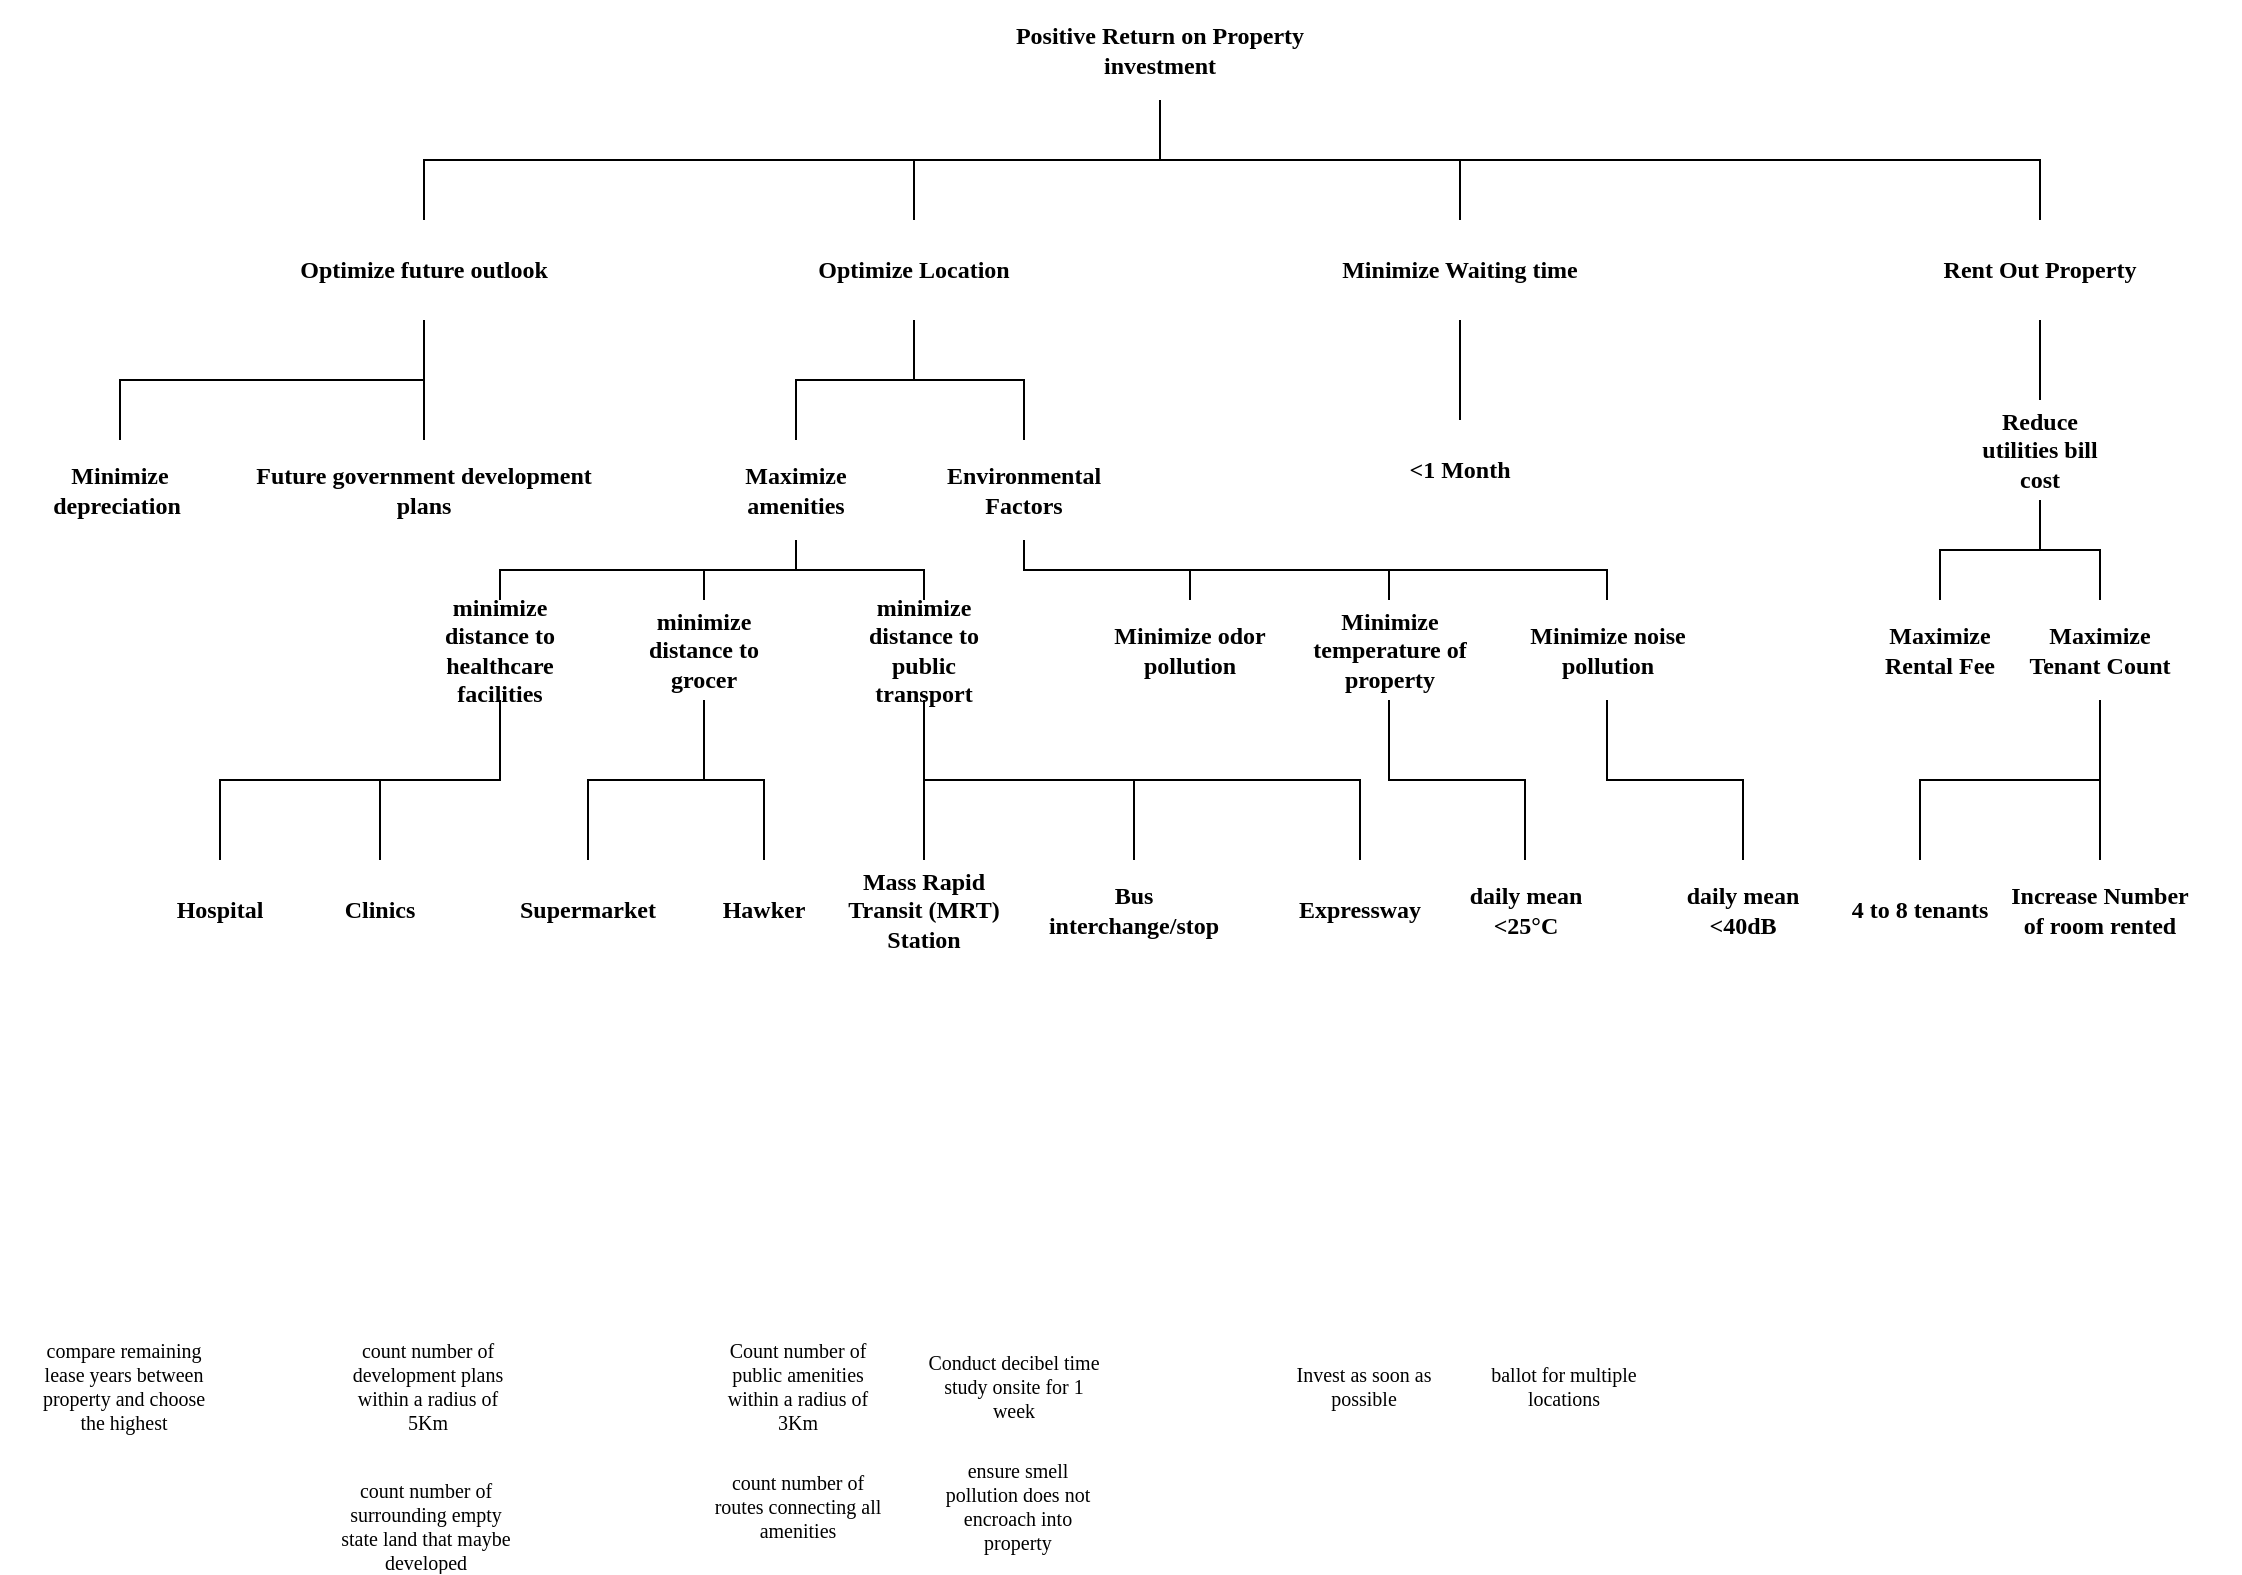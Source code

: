 <mxfile version="26.0.6">
  <diagram name="Page-1" id="19d8dcba-68ad-dc05-1034-9cf7b2a963f6">
    <mxGraphModel dx="1043" dy="557" grid="1" gridSize="10" guides="1" tooltips="1" connect="1" arrows="1" fold="1" page="1" pageScale="1" pageWidth="1100" pageHeight="850" background="none" math="0" shadow="0">
      <root>
        <mxCell id="0" />
        <mxCell id="1" parent="0" />
        <mxCell id="218ae93e1282097f-24" value="" style="whiteSpace=wrap;html=1;rounded=0;shadow=0;comic=0;strokeWidth=2;fontFamily=Verdana;align=center;fontSize=10;strokeColor=none;" parent="1" vertex="1">
          <mxGeometry x="868" y="750" width="124" height="130" as="geometry" />
        </mxCell>
        <mxCell id="218ae93e1282097f-67" value="Count number of public amenities within a radius of 3Km" style="text;html=1;strokeColor=none;fillColor=none;align=center;verticalAlign=middle;whiteSpace=wrap;rounded=1;shadow=0;comic=0;fontFamily=Verdana;fontSize=10;" parent="1" vertex="1">
          <mxGeometry x="884" y="780" width="90" height="25" as="geometry" />
        </mxCell>
        <mxCell id="218ae93e1282097f-69" value="count number of routes connecting all amenities" style="text;html=1;strokeColor=none;fillColor=none;align=center;verticalAlign=middle;whiteSpace=wrap;rounded=1;shadow=0;comic=0;fontFamily=Verdana;fontSize=10;" parent="1" vertex="1">
          <mxGeometry x="884" y="840" width="90" height="25" as="geometry" />
        </mxCell>
        <mxCell id="6257edae8c83ed4a-9" value="Optimize future outlook" style="whiteSpace=wrap;html=1;rounded=0;shadow=0;comic=0;strokeWidth=2;fontFamily=Verdana;align=center;fontSize=12;fontStyle=1;strokeColor=none;" parent="1" vertex="1">
          <mxGeometry x="642" y="210" width="200" height="50" as="geometry" />
        </mxCell>
        <mxCell id="6257edae8c83ed4a-21" value="Future government development plans" style="whiteSpace=wrap;html=1;rounded=0;shadow=0;comic=0;strokeWidth=2;fontFamily=Verdana;align=center;fontSize=12;fontStyle=1;strokeColor=none;" parent="1" vertex="1">
          <mxGeometry x="642" y="320" width="200" height="50" as="geometry" />
        </mxCell>
        <mxCell id="6257edae8c83ed4a-12" value="Optimize Location" style="whiteSpace=wrap;html=1;rounded=0;shadow=0;comic=0;strokeWidth=2;fontFamily=Verdana;align=center;fontSize=12;fontStyle=1;strokeColor=none;" parent="1" vertex="1">
          <mxGeometry x="887" y="210" width="200" height="50" as="geometry" />
        </mxCell>
        <mxCell id="6257edae8c83ed4a-1" value="Positive Return on Property investment" style="whiteSpace=wrap;html=1;rounded=0;shadow=0;comic=0;strokeWidth=2;fontFamily=Verdana;align=center;fontSize=12;fontStyle=1;strokeColor=none;" parent="1" vertex="1">
          <mxGeometry x="1010" y="100" width="200" height="50" as="geometry" />
        </mxCell>
        <mxCell id="218ae93e1282097f-2" value="Minimize Waiting time" style="whiteSpace=wrap;html=1;rounded=0;shadow=0;comic=0;strokeWidth=2;fontFamily=Verdana;align=center;fontSize=12;fontStyle=1;strokeColor=none;" parent="1" vertex="1">
          <mxGeometry x="1160" y="210" width="200" height="50" as="geometry" />
        </mxCell>
        <mxCell id="x4HcTvrEBQ7sZUDVJvWk-5" value="Maximize amenities" style="whiteSpace=wrap;html=1;rounded=0;shadow=0;comic=0;strokeWidth=2;fontFamily=Verdana;align=center;fontSize=12;fontStyle=1;strokeColor=none;" vertex="1" parent="1">
          <mxGeometry x="876" y="320" width="104" height="50" as="geometry" />
        </mxCell>
        <mxCell id="x4HcTvrEBQ7sZUDVJvWk-7" value="Environmental Factors" style="whiteSpace=wrap;html=1;rounded=0;shadow=0;comic=0;strokeWidth=2;fontFamily=Verdana;align=center;fontSize=12;fontStyle=1;strokeColor=none;" vertex="1" parent="1">
          <mxGeometry x="1002" y="320" width="80" height="50" as="geometry" />
        </mxCell>
        <mxCell id="x4HcTvrEBQ7sZUDVJvWk-19" value="" style="whiteSpace=wrap;html=1;rounded=0;shadow=0;comic=0;strokeWidth=2;fontFamily=Verdana;align=center;fontSize=10;strokeColor=none;" vertex="1" parent="1">
          <mxGeometry x="1150.5" y="750" width="223" height="80" as="geometry" />
        </mxCell>
        <mxCell id="x4HcTvrEBQ7sZUDVJvWk-20" value="Invest as soon as possible" style="text;html=1;strokeColor=none;fillColor=none;align=center;verticalAlign=middle;whiteSpace=wrap;rounded=1;shadow=0;comic=0;fontFamily=Verdana;fontSize=10;" vertex="1" parent="1">
          <mxGeometry x="1166.5" y="780" width="90" height="25" as="geometry" />
        </mxCell>
        <mxCell id="x4HcTvrEBQ7sZUDVJvWk-21" value="ballot for multiple locations" style="text;html=1;strokeColor=none;fillColor=none;align=center;verticalAlign=middle;whiteSpace=wrap;rounded=1;shadow=0;comic=0;fontFamily=Verdana;fontSize=10;" vertex="1" parent="1">
          <mxGeometry x="1266.5" y="780" width="90" height="25" as="geometry" />
        </mxCell>
        <mxCell id="x4HcTvrEBQ7sZUDVJvWk-29" value="" style="whiteSpace=wrap;html=1;rounded=0;shadow=0;comic=0;strokeWidth=2;fontFamily=Verdana;align=center;fontSize=10;strokeColor=none;" vertex="1" parent="1">
          <mxGeometry x="982" y="750" width="124" height="130" as="geometry" />
        </mxCell>
        <mxCell id="x4HcTvrEBQ7sZUDVJvWk-30" value="Conduct decibel time study onsite for 1 week" style="text;html=1;strokeColor=none;fillColor=none;align=center;verticalAlign=middle;whiteSpace=wrap;rounded=1;shadow=0;comic=0;fontFamily=Verdana;fontSize=10;" vertex="1" parent="1">
          <mxGeometry x="992" y="780" width="90" height="25" as="geometry" />
        </mxCell>
        <mxCell id="x4HcTvrEBQ7sZUDVJvWk-34" value="Minimize depreciation&amp;nbsp;" style="whiteSpace=wrap;html=1;rounded=0;shadow=0;comic=0;strokeWidth=2;fontFamily=Verdana;align=center;fontSize=12;fontStyle=1;strokeColor=none;" vertex="1" parent="1">
          <mxGeometry x="538" y="320" width="104" height="50" as="geometry" />
        </mxCell>
        <mxCell id="x4HcTvrEBQ7sZUDVJvWk-38" value="" style="whiteSpace=wrap;html=1;rounded=0;shadow=0;comic=0;strokeWidth=2;fontFamily=Verdana;align=center;fontSize=10;strokeColor=none;" vertex="1" parent="1">
          <mxGeometry x="530" y="750" width="124" height="80" as="geometry" />
        </mxCell>
        <mxCell id="x4HcTvrEBQ7sZUDVJvWk-39" value="compare remaining lease years between property and choose the highest" style="text;html=1;strokeColor=none;fillColor=none;align=center;verticalAlign=middle;whiteSpace=wrap;rounded=1;shadow=0;comic=0;fontFamily=Verdana;fontSize=10;" vertex="1" parent="1">
          <mxGeometry x="547" y="780" width="90" height="25" as="geometry" />
        </mxCell>
        <mxCell id="x4HcTvrEBQ7sZUDVJvWk-41" value="" style="whiteSpace=wrap;html=1;rounded=0;shadow=0;comic=0;strokeWidth=2;fontFamily=Verdana;align=center;fontSize=10;strokeColor=none;" vertex="1" parent="1">
          <mxGeometry x="682" y="750" width="124" height="130" as="geometry" />
        </mxCell>
        <mxCell id="x4HcTvrEBQ7sZUDVJvWk-42" value="count number of development plans within a radius of 5Km" style="text;html=1;strokeColor=none;fillColor=none;align=center;verticalAlign=middle;whiteSpace=wrap;rounded=1;shadow=0;comic=0;fontFamily=Verdana;fontSize=10;" vertex="1" parent="1">
          <mxGeometry x="699" y="780" width="90" height="25" as="geometry" />
        </mxCell>
        <mxCell id="x4HcTvrEBQ7sZUDVJvWk-43" value="count number of surrounding empty state land that maybe developed" style="text;html=1;strokeColor=none;fillColor=none;align=center;verticalAlign=middle;whiteSpace=wrap;rounded=1;shadow=0;comic=0;fontFamily=Verdana;fontSize=10;" vertex="1" parent="1">
          <mxGeometry x="698" y="850" width="90" height="25" as="geometry" />
        </mxCell>
        <mxCell id="x4HcTvrEBQ7sZUDVJvWk-48" value="ensure smell pollution does not encroach into property" style="text;html=1;strokeColor=none;fillColor=none;align=center;verticalAlign=middle;whiteSpace=wrap;rounded=1;shadow=0;comic=0;fontFamily=Verdana;fontSize=10;" vertex="1" parent="1">
          <mxGeometry x="994" y="840" width="90" height="25" as="geometry" />
        </mxCell>
        <mxCell id="x4HcTvrEBQ7sZUDVJvWk-51" value="" style="endArrow=none;html=1;rounded=0;exitX=0.5;exitY=0;exitDx=0;exitDy=0;entryX=0.5;entryY=1;entryDx=0;entryDy=0;edgeStyle=orthogonalEdgeStyle;" edge="1" parent="1" source="218ae93e1282097f-2" target="6257edae8c83ed4a-1">
          <mxGeometry width="50" height="50" relative="1" as="geometry">
            <mxPoint x="1200" y="350" as="sourcePoint" />
            <mxPoint x="990" y="170" as="targetPoint" />
          </mxGeometry>
        </mxCell>
        <mxCell id="x4HcTvrEBQ7sZUDVJvWk-52" value="" style="endArrow=none;html=1;rounded=0;exitX=0.5;exitY=0;exitDx=0;exitDy=0;entryX=0.5;entryY=1;entryDx=0;entryDy=0;edgeStyle=orthogonalEdgeStyle;" edge="1" parent="1" source="6257edae8c83ed4a-9" target="6257edae8c83ed4a-1">
          <mxGeometry width="50" height="50" relative="1" as="geometry">
            <mxPoint x="1270" y="220" as="sourcePoint" />
            <mxPoint x="997" y="160" as="targetPoint" />
          </mxGeometry>
        </mxCell>
        <mxCell id="x4HcTvrEBQ7sZUDVJvWk-54" value="" style="endArrow=none;html=1;rounded=0;exitX=0.5;exitY=0;exitDx=0;exitDy=0;entryX=0.5;entryY=1;entryDx=0;entryDy=0;edgeStyle=orthogonalEdgeStyle;" edge="1" parent="1" source="6257edae8c83ed4a-12" target="6257edae8c83ed4a-1">
          <mxGeometry width="50" height="50" relative="1" as="geometry">
            <mxPoint x="752" y="220" as="sourcePoint" />
            <mxPoint x="997" y="160" as="targetPoint" />
          </mxGeometry>
        </mxCell>
        <mxCell id="x4HcTvrEBQ7sZUDVJvWk-55" value="" style="endArrow=none;html=1;rounded=0;exitX=0.5;exitY=0;exitDx=0;exitDy=0;entryX=0.5;entryY=1;entryDx=0;entryDy=0;edgeStyle=orthogonalEdgeStyle;" edge="1" parent="1" source="x4HcTvrEBQ7sZUDVJvWk-34" target="6257edae8c83ed4a-9">
          <mxGeometry width="50" height="50" relative="1" as="geometry">
            <mxPoint x="752" y="220" as="sourcePoint" />
            <mxPoint x="997" y="160" as="targetPoint" />
          </mxGeometry>
        </mxCell>
        <mxCell id="x4HcTvrEBQ7sZUDVJvWk-57" value="" style="endArrow=none;html=1;rounded=0;exitX=0.5;exitY=0;exitDx=0;exitDy=0;entryX=0.5;entryY=1;entryDx=0;entryDy=0;edgeStyle=orthogonalEdgeStyle;" edge="1" parent="1" source="6257edae8c83ed4a-21" target="6257edae8c83ed4a-9">
          <mxGeometry width="50" height="50" relative="1" as="geometry">
            <mxPoint x="600" y="330" as="sourcePoint" />
            <mxPoint x="752" y="270" as="targetPoint" />
          </mxGeometry>
        </mxCell>
        <mxCell id="x4HcTvrEBQ7sZUDVJvWk-59" value="" style="endArrow=none;html=1;rounded=0;exitX=0.5;exitY=0;exitDx=0;exitDy=0;entryX=0.5;entryY=1;entryDx=0;entryDy=0;edgeStyle=orthogonalEdgeStyle;" edge="1" parent="1" source="x4HcTvrEBQ7sZUDVJvWk-5" target="6257edae8c83ed4a-12">
          <mxGeometry width="50" height="50" relative="1" as="geometry">
            <mxPoint x="1270" y="220" as="sourcePoint" />
            <mxPoint x="997" y="160" as="targetPoint" />
          </mxGeometry>
        </mxCell>
        <mxCell id="x4HcTvrEBQ7sZUDVJvWk-60" value="" style="endArrow=none;html=1;rounded=0;exitX=0.5;exitY=0;exitDx=0;exitDy=0;entryX=0.5;entryY=1;entryDx=0;entryDy=0;edgeStyle=orthogonalEdgeStyle;" edge="1" parent="1" source="x4HcTvrEBQ7sZUDVJvWk-7" target="6257edae8c83ed4a-12">
          <mxGeometry width="50" height="50" relative="1" as="geometry">
            <mxPoint x="938" y="330" as="sourcePoint" />
            <mxPoint x="997" y="270" as="targetPoint" />
          </mxGeometry>
        </mxCell>
        <mxCell id="x4HcTvrEBQ7sZUDVJvWk-61" value="&amp;lt;1 Month" style="whiteSpace=wrap;html=1;rounded=0;shadow=0;comic=0;strokeWidth=2;fontFamily=Verdana;align=center;fontSize=12;fontStyle=1;strokeColor=none;" vertex="1" parent="1">
          <mxGeometry x="1220" y="310" width="80" height="50" as="geometry" />
        </mxCell>
        <mxCell id="x4HcTvrEBQ7sZUDVJvWk-62" value="" style="endArrow=none;html=1;rounded=0;exitX=0.5;exitY=0;exitDx=0;exitDy=0;edgeStyle=orthogonalEdgeStyle;entryX=0.5;entryY=1;entryDx=0;entryDy=0;" edge="1" parent="1" source="x4HcTvrEBQ7sZUDVJvWk-61" target="218ae93e1282097f-2">
          <mxGeometry width="50" height="50" relative="1" as="geometry">
            <mxPoint x="1270" y="220" as="sourcePoint" />
            <mxPoint x="1190" y="270" as="targetPoint" />
          </mxGeometry>
        </mxCell>
        <mxCell id="x4HcTvrEBQ7sZUDVJvWk-63" value="Minimize noise pollution" style="whiteSpace=wrap;html=1;rounded=0;shadow=0;comic=0;strokeWidth=2;fontFamily=Verdana;align=center;fontSize=12;fontStyle=1;strokeColor=none;" vertex="1" parent="1">
          <mxGeometry x="1293.5" y="400" width="80" height="50" as="geometry" />
        </mxCell>
        <mxCell id="x4HcTvrEBQ7sZUDVJvWk-64" value="Minimize odor pollution" style="whiteSpace=wrap;html=1;rounded=0;shadow=0;comic=0;strokeWidth=2;fontFamily=Verdana;align=center;fontSize=12;fontStyle=1;strokeColor=none;" vertex="1" parent="1">
          <mxGeometry x="1085" y="400" width="80" height="50" as="geometry" />
        </mxCell>
        <mxCell id="x4HcTvrEBQ7sZUDVJvWk-65" value="Minimize temperature of property" style="whiteSpace=wrap;html=1;rounded=0;shadow=0;comic=0;strokeWidth=2;fontFamily=Verdana;align=center;fontSize=12;fontStyle=1;strokeColor=none;" vertex="1" parent="1">
          <mxGeometry x="1184.5" y="400" width="80" height="50" as="geometry" />
        </mxCell>
        <mxCell id="x4HcTvrEBQ7sZUDVJvWk-66" value="minimize distance to public transport" style="whiteSpace=wrap;html=1;rounded=0;shadow=0;comic=0;strokeWidth=2;fontFamily=Verdana;align=center;fontSize=12;fontStyle=1;strokeColor=none;" vertex="1" parent="1">
          <mxGeometry x="952" y="400" width="80" height="50" as="geometry" />
        </mxCell>
        <mxCell id="x4HcTvrEBQ7sZUDVJvWk-67" value="minimize distance to grocer" style="whiteSpace=wrap;html=1;rounded=0;shadow=0;comic=0;strokeWidth=2;fontFamily=Verdana;align=center;fontSize=12;fontStyle=1;strokeColor=none;" vertex="1" parent="1">
          <mxGeometry x="842" y="400" width="80" height="50" as="geometry" />
        </mxCell>
        <mxCell id="x4HcTvrEBQ7sZUDVJvWk-68" value="Mass Rapid Transit (MRT) Station" style="whiteSpace=wrap;html=1;rounded=0;shadow=0;comic=0;strokeWidth=2;fontFamily=Verdana;align=center;fontSize=12;fontStyle=1;strokeColor=none;" vertex="1" parent="1">
          <mxGeometry x="952" y="530" width="80" height="50" as="geometry" />
        </mxCell>
        <mxCell id="x4HcTvrEBQ7sZUDVJvWk-69" value="Bus interchange/stop" style="whiteSpace=wrap;html=1;rounded=0;shadow=0;comic=0;strokeWidth=2;fontFamily=Verdana;align=center;fontSize=12;fontStyle=1;strokeColor=none;" vertex="1" parent="1">
          <mxGeometry x="1057" y="530" width="80" height="50" as="geometry" />
        </mxCell>
        <mxCell id="x4HcTvrEBQ7sZUDVJvWk-72" value="Expressway" style="whiteSpace=wrap;html=1;rounded=0;shadow=0;comic=0;strokeWidth=2;fontFamily=Verdana;align=center;fontSize=12;fontStyle=1;strokeColor=none;" vertex="1" parent="1">
          <mxGeometry x="1170" y="530" width="80" height="50" as="geometry" />
        </mxCell>
        <mxCell id="x4HcTvrEBQ7sZUDVJvWk-73" value="" style="endArrow=none;html=1;rounded=0;exitX=0.5;exitY=0;exitDx=0;exitDy=0;entryX=0.5;entryY=1;entryDx=0;entryDy=0;edgeStyle=orthogonalEdgeStyle;" edge="1" parent="1" source="x4HcTvrEBQ7sZUDVJvWk-63" target="x4HcTvrEBQ7sZUDVJvWk-7">
          <mxGeometry width="50" height="50" relative="1" as="geometry">
            <mxPoint x="1052" y="330" as="sourcePoint" />
            <mxPoint x="997" y="270" as="targetPoint" />
          </mxGeometry>
        </mxCell>
        <mxCell id="x4HcTvrEBQ7sZUDVJvWk-74" value="" style="endArrow=none;html=1;rounded=0;exitX=0.5;exitY=1;exitDx=0;exitDy=0;entryX=0.5;entryY=0;entryDx=0;entryDy=0;edgeStyle=orthogonalEdgeStyle;" edge="1" parent="1" source="x4HcTvrEBQ7sZUDVJvWk-7" target="x4HcTvrEBQ7sZUDVJvWk-64">
          <mxGeometry width="50" height="50" relative="1" as="geometry">
            <mxPoint x="1040" y="410" as="sourcePoint" />
            <mxPoint x="1052" y="380" as="targetPoint" />
          </mxGeometry>
        </mxCell>
        <mxCell id="x4HcTvrEBQ7sZUDVJvWk-75" value="" style="endArrow=none;html=1;rounded=0;exitX=0.5;exitY=1;exitDx=0;exitDy=0;entryX=0.5;entryY=0;entryDx=0;entryDy=0;edgeStyle=orthogonalEdgeStyle;" edge="1" parent="1" source="x4HcTvrEBQ7sZUDVJvWk-7" target="x4HcTvrEBQ7sZUDVJvWk-65">
          <mxGeometry width="50" height="50" relative="1" as="geometry">
            <mxPoint x="1052" y="380" as="sourcePoint" />
            <mxPoint x="1135" y="410" as="targetPoint" />
          </mxGeometry>
        </mxCell>
        <mxCell id="x4HcTvrEBQ7sZUDVJvWk-76" value="daily mean&lt;div&gt;&amp;lt;25°C&lt;/div&gt;" style="whiteSpace=wrap;html=1;rounded=0;shadow=0;comic=0;strokeWidth=2;fontFamily=Verdana;align=center;fontSize=12;fontStyle=1;strokeColor=none;" vertex="1" parent="1">
          <mxGeometry x="1252.5" y="530" width="80" height="50" as="geometry" />
        </mxCell>
        <mxCell id="x4HcTvrEBQ7sZUDVJvWk-77" value="" style="endArrow=none;html=1;rounded=0;exitX=0.5;exitY=1;exitDx=0;exitDy=0;entryX=0.5;entryY=0;entryDx=0;entryDy=0;edgeStyle=orthogonalEdgeStyle;" edge="1" parent="1" source="x4HcTvrEBQ7sZUDVJvWk-65" target="x4HcTvrEBQ7sZUDVJvWk-76">
          <mxGeometry width="50" height="50" relative="1" as="geometry">
            <mxPoint x="1052" y="380" as="sourcePoint" />
            <mxPoint x="1235" y="410" as="targetPoint" />
          </mxGeometry>
        </mxCell>
        <mxCell id="x4HcTvrEBQ7sZUDVJvWk-78" value="" style="endArrow=none;html=1;rounded=0;exitX=0.5;exitY=0;exitDx=0;exitDy=0;entryX=0.5;entryY=1;entryDx=0;entryDy=0;edgeStyle=orthogonalEdgeStyle;" edge="1" parent="1" source="x4HcTvrEBQ7sZUDVJvWk-68" target="x4HcTvrEBQ7sZUDVJvWk-66">
          <mxGeometry width="50" height="50" relative="1" as="geometry">
            <mxPoint x="912" y="550" as="sourcePoint" />
            <mxPoint x="924" y="520" as="targetPoint" />
          </mxGeometry>
        </mxCell>
        <mxCell id="x4HcTvrEBQ7sZUDVJvWk-79" value="" style="endArrow=none;html=1;rounded=0;exitX=0.5;exitY=1;exitDx=0;exitDy=0;entryX=0.5;entryY=0;entryDx=0;entryDy=0;edgeStyle=orthogonalEdgeStyle;" edge="1" parent="1" source="x4HcTvrEBQ7sZUDVJvWk-66" target="x4HcTvrEBQ7sZUDVJvWk-69">
          <mxGeometry width="50" height="50" relative="1" as="geometry">
            <mxPoint x="924" y="520" as="sourcePoint" />
            <mxPoint x="1007" y="550" as="targetPoint" />
          </mxGeometry>
        </mxCell>
        <mxCell id="x4HcTvrEBQ7sZUDVJvWk-80" value="" style="endArrow=none;html=1;rounded=0;exitX=0.5;exitY=1;exitDx=0;exitDy=0;entryX=0.5;entryY=0;entryDx=0;entryDy=0;edgeStyle=orthogonalEdgeStyle;" edge="1" parent="1" source="x4HcTvrEBQ7sZUDVJvWk-66" target="x4HcTvrEBQ7sZUDVJvWk-72">
          <mxGeometry width="50" height="50" relative="1" as="geometry">
            <mxPoint x="924" y="520" as="sourcePoint" />
            <mxPoint x="1107" y="550" as="targetPoint" />
          </mxGeometry>
        </mxCell>
        <mxCell id="x4HcTvrEBQ7sZUDVJvWk-81" value="&lt;div&gt;daily mean&lt;/div&gt;&amp;lt;40dB" style="whiteSpace=wrap;html=1;rounded=0;shadow=0;comic=0;strokeWidth=2;fontFamily=Verdana;align=center;fontSize=12;fontStyle=1;strokeColor=none;" vertex="1" parent="1">
          <mxGeometry x="1358.25" y="530" width="86.5" height="50" as="geometry" />
        </mxCell>
        <mxCell id="x4HcTvrEBQ7sZUDVJvWk-82" value="" style="endArrow=none;html=1;rounded=0;exitX=0.5;exitY=1;exitDx=0;exitDy=0;entryX=0.5;entryY=0;entryDx=0;entryDy=0;edgeStyle=orthogonalEdgeStyle;" edge="1" parent="1" target="x4HcTvrEBQ7sZUDVJvWk-81" source="x4HcTvrEBQ7sZUDVJvWk-63">
          <mxGeometry width="50" height="50" relative="1" as="geometry">
            <mxPoint x="1145" y="450" as="sourcePoint" />
            <mxPoint x="1155" y="410" as="targetPoint" />
          </mxGeometry>
        </mxCell>
        <mxCell id="x4HcTvrEBQ7sZUDVJvWk-83" value="" style="endArrow=none;html=1;rounded=0;exitX=0.5;exitY=1;exitDx=0;exitDy=0;entryX=0.5;entryY=0;entryDx=0;entryDy=0;edgeStyle=orthogonalEdgeStyle;" edge="1" parent="1" source="x4HcTvrEBQ7sZUDVJvWk-5" target="x4HcTvrEBQ7sZUDVJvWk-66">
          <mxGeometry width="50" height="50" relative="1" as="geometry">
            <mxPoint x="932" y="460" as="sourcePoint" />
            <mxPoint x="1028" y="550" as="targetPoint" />
          </mxGeometry>
        </mxCell>
        <mxCell id="x4HcTvrEBQ7sZUDVJvWk-84" value="" style="endArrow=none;html=1;rounded=0;exitX=0.5;exitY=1;exitDx=0;exitDy=0;edgeStyle=orthogonalEdgeStyle;" edge="1" parent="1" source="x4HcTvrEBQ7sZUDVJvWk-5" target="x4HcTvrEBQ7sZUDVJvWk-67">
          <mxGeometry width="50" height="50" relative="1" as="geometry">
            <mxPoint x="938" y="380" as="sourcePoint" />
            <mxPoint x="932" y="410" as="targetPoint" />
          </mxGeometry>
        </mxCell>
        <mxCell id="x4HcTvrEBQ7sZUDVJvWk-85" value="Supermarket" style="whiteSpace=wrap;html=1;rounded=0;shadow=0;comic=0;strokeWidth=2;fontFamily=Verdana;align=center;fontSize=12;fontStyle=1;strokeColor=none;" vertex="1" parent="1">
          <mxGeometry x="784" y="530" width="80" height="50" as="geometry" />
        </mxCell>
        <mxCell id="x4HcTvrEBQ7sZUDVJvWk-86" value="Hawker" style="whiteSpace=wrap;html=1;rounded=0;shadow=0;comic=0;strokeWidth=2;fontFamily=Verdana;align=center;fontSize=12;fontStyle=1;strokeColor=none;" vertex="1" parent="1">
          <mxGeometry x="872" y="530" width="80" height="50" as="geometry" />
        </mxCell>
        <mxCell id="x4HcTvrEBQ7sZUDVJvWk-87" value="" style="endArrow=none;html=1;rounded=0;exitX=0.5;exitY=0;exitDx=0;exitDy=0;entryX=0.5;entryY=1;entryDx=0;entryDy=0;edgeStyle=orthogonalEdgeStyle;" edge="1" parent="1" source="x4HcTvrEBQ7sZUDVJvWk-85" target="x4HcTvrEBQ7sZUDVJvWk-67">
          <mxGeometry width="50" height="50" relative="1" as="geometry">
            <mxPoint x="934" y="550" as="sourcePoint" />
            <mxPoint x="1002" y="460" as="targetPoint" />
          </mxGeometry>
        </mxCell>
        <mxCell id="x4HcTvrEBQ7sZUDVJvWk-88" value="" style="endArrow=none;html=1;rounded=0;exitX=0.5;exitY=0;exitDx=0;exitDy=0;entryX=0.5;entryY=1;entryDx=0;entryDy=0;edgeStyle=orthogonalEdgeStyle;" edge="1" parent="1" source="x4HcTvrEBQ7sZUDVJvWk-86" target="x4HcTvrEBQ7sZUDVJvWk-67">
          <mxGeometry width="50" height="50" relative="1" as="geometry">
            <mxPoint x="838" y="550" as="sourcePoint" />
            <mxPoint x="892" y="460" as="targetPoint" />
          </mxGeometry>
        </mxCell>
        <mxCell id="x4HcTvrEBQ7sZUDVJvWk-89" value="minimize distance to healthcare facilities" style="whiteSpace=wrap;html=1;rounded=0;shadow=0;comic=0;strokeWidth=2;fontFamily=Verdana;align=center;fontSize=12;fontStyle=1;strokeColor=none;" vertex="1" parent="1">
          <mxGeometry x="740" y="400" width="80" height="50" as="geometry" />
        </mxCell>
        <mxCell id="x4HcTvrEBQ7sZUDVJvWk-90" value="" style="endArrow=none;html=1;rounded=0;exitX=0.5;exitY=1;exitDx=0;exitDy=0;edgeStyle=orthogonalEdgeStyle;entryX=0.5;entryY=0;entryDx=0;entryDy=0;" edge="1" parent="1" source="x4HcTvrEBQ7sZUDVJvWk-5" target="x4HcTvrEBQ7sZUDVJvWk-89">
          <mxGeometry width="50" height="50" relative="1" as="geometry">
            <mxPoint x="938" y="380" as="sourcePoint" />
            <mxPoint x="892" y="410" as="targetPoint" />
          </mxGeometry>
        </mxCell>
        <mxCell id="x4HcTvrEBQ7sZUDVJvWk-91" value="Clinics" style="whiteSpace=wrap;html=1;rounded=0;shadow=0;comic=0;strokeWidth=2;fontFamily=Verdana;align=center;fontSize=12;fontStyle=1;strokeColor=none;" vertex="1" parent="1">
          <mxGeometry x="680" y="530" width="80" height="50" as="geometry" />
        </mxCell>
        <mxCell id="x4HcTvrEBQ7sZUDVJvWk-92" value="Hospital" style="whiteSpace=wrap;html=1;rounded=0;shadow=0;comic=0;strokeWidth=2;fontFamily=Verdana;align=center;fontSize=12;fontStyle=1;strokeColor=none;" vertex="1" parent="1">
          <mxGeometry x="600" y="530" width="80" height="50" as="geometry" />
        </mxCell>
        <mxCell id="x4HcTvrEBQ7sZUDVJvWk-93" value="" style="endArrow=none;html=1;rounded=0;exitX=0.5;exitY=0;exitDx=0;exitDy=0;entryX=0.5;entryY=1;entryDx=0;entryDy=0;edgeStyle=orthogonalEdgeStyle;" edge="1" parent="1" source="x4HcTvrEBQ7sZUDVJvWk-91" target="x4HcTvrEBQ7sZUDVJvWk-89">
          <mxGeometry width="50" height="50" relative="1" as="geometry">
            <mxPoint x="758" y="550" as="sourcePoint" />
            <mxPoint x="892" y="460" as="targetPoint" />
          </mxGeometry>
        </mxCell>
        <mxCell id="x4HcTvrEBQ7sZUDVJvWk-94" value="" style="endArrow=none;html=1;rounded=0;exitX=0.5;exitY=0;exitDx=0;exitDy=0;entryX=0.5;entryY=1;entryDx=0;entryDy=0;edgeStyle=orthogonalEdgeStyle;" edge="1" parent="1" source="x4HcTvrEBQ7sZUDVJvWk-92" target="x4HcTvrEBQ7sZUDVJvWk-89">
          <mxGeometry width="50" height="50" relative="1" as="geometry">
            <mxPoint x="730" y="540" as="sourcePoint" />
            <mxPoint x="790" y="460" as="targetPoint" />
          </mxGeometry>
        </mxCell>
        <mxCell id="x4HcTvrEBQ7sZUDVJvWk-95" value="Rent Out Property" style="whiteSpace=wrap;html=1;rounded=0;shadow=0;comic=0;strokeWidth=2;fontFamily=Verdana;align=center;fontSize=12;fontStyle=1;strokeColor=none;" vertex="1" parent="1">
          <mxGeometry x="1450" y="210" width="200" height="50" as="geometry" />
        </mxCell>
        <mxCell id="x4HcTvrEBQ7sZUDVJvWk-96" value="" style="endArrow=none;html=1;rounded=0;exitX=0.5;exitY=0;exitDx=0;exitDy=0;entryX=0.5;entryY=1;entryDx=0;entryDy=0;edgeStyle=orthogonalEdgeStyle;" edge="1" parent="1" source="x4HcTvrEBQ7sZUDVJvWk-95" target="6257edae8c83ed4a-1">
          <mxGeometry width="50" height="50" relative="1" as="geometry">
            <mxPoint x="1270" y="220" as="sourcePoint" />
            <mxPoint x="997" y="160" as="targetPoint" />
          </mxGeometry>
        </mxCell>
        <mxCell id="x4HcTvrEBQ7sZUDVJvWk-97" value="&lt;div&gt;&lt;span style=&quot;background-color: transparent; color: light-dark(rgb(0, 0, 0), rgb(255, 255, 255));&quot;&gt;Maximize Rental Fee&lt;/span&gt;&lt;/div&gt;" style="whiteSpace=wrap;html=1;rounded=0;shadow=0;comic=0;strokeWidth=2;fontFamily=Verdana;align=center;fontSize=12;fontStyle=1;strokeColor=none;" vertex="1" parent="1">
          <mxGeometry x="1460" y="400" width="80" height="50" as="geometry" />
        </mxCell>
        <mxCell id="x4HcTvrEBQ7sZUDVJvWk-98" value="Increase Number of room rented" style="whiteSpace=wrap;html=1;rounded=0;shadow=0;comic=0;strokeWidth=2;fontFamily=Verdana;align=center;fontSize=12;fontStyle=1;strokeColor=none;" vertex="1" parent="1">
          <mxGeometry x="1530" y="530" width="100" height="50" as="geometry" />
        </mxCell>
        <mxCell id="x4HcTvrEBQ7sZUDVJvWk-102" value="&lt;div&gt;&lt;span style=&quot;background-color: transparent; color: light-dark(rgb(0, 0, 0), rgb(255, 255, 255));&quot;&gt;Maximize Tenant Count&lt;/span&gt;&lt;/div&gt;" style="whiteSpace=wrap;html=1;rounded=0;shadow=0;comic=0;strokeWidth=2;fontFamily=Verdana;align=center;fontSize=12;fontStyle=1;strokeColor=none;" vertex="1" parent="1">
          <mxGeometry x="1540" y="400" width="80" height="50" as="geometry" />
        </mxCell>
        <mxCell id="x4HcTvrEBQ7sZUDVJvWk-104" value="&lt;div&gt;&lt;span style=&quot;background-color: transparent; color: light-dark(rgb(0, 0, 0), rgb(255, 255, 255));&quot;&gt;Reduce utilities bill cost&lt;/span&gt;&lt;/div&gt;" style="whiteSpace=wrap;html=1;rounded=0;shadow=0;comic=0;strokeWidth=2;fontFamily=Verdana;align=center;fontSize=12;fontStyle=1;strokeColor=none;" vertex="1" parent="1">
          <mxGeometry x="1510" y="300" width="80" height="50" as="geometry" />
        </mxCell>
        <mxCell id="x4HcTvrEBQ7sZUDVJvWk-106" value="&lt;div&gt;&lt;span style=&quot;background-color: transparent; color: light-dark(rgb(0, 0, 0), rgb(255, 255, 255));&quot;&gt;4 to 8 tenants&lt;/span&gt;&lt;/div&gt;" style="whiteSpace=wrap;html=1;rounded=0;shadow=0;comic=0;strokeWidth=2;fontFamily=Verdana;align=center;fontSize=12;fontStyle=1;strokeColor=none;" vertex="1" parent="1">
          <mxGeometry x="1450" y="530" width="80" height="50" as="geometry" />
        </mxCell>
        <mxCell id="x4HcTvrEBQ7sZUDVJvWk-107" value="" style="endArrow=none;html=1;rounded=0;edgeStyle=orthogonalEdgeStyle;entryX=0.5;entryY=1;entryDx=0;entryDy=0;exitX=0.5;exitY=0;exitDx=0;exitDy=0;" edge="1" parent="1" source="x4HcTvrEBQ7sZUDVJvWk-106" target="x4HcTvrEBQ7sZUDVJvWk-102">
          <mxGeometry width="50" height="50" relative="1" as="geometry">
            <mxPoint x="1570" y="410" as="sourcePoint" />
            <mxPoint x="1410" y="350" as="targetPoint" />
          </mxGeometry>
        </mxCell>
        <mxCell id="x4HcTvrEBQ7sZUDVJvWk-108" value="" style="endArrow=none;html=1;rounded=0;edgeStyle=orthogonalEdgeStyle;entryX=0.5;entryY=1;entryDx=0;entryDy=0;exitX=0.5;exitY=0;exitDx=0;exitDy=0;" edge="1" parent="1" source="x4HcTvrEBQ7sZUDVJvWk-104" target="x4HcTvrEBQ7sZUDVJvWk-95">
          <mxGeometry width="50" height="50" relative="1" as="geometry">
            <mxPoint x="1660" y="530" as="sourcePoint" />
            <mxPoint x="1660" y="460" as="targetPoint" />
          </mxGeometry>
        </mxCell>
        <mxCell id="x4HcTvrEBQ7sZUDVJvWk-109" value="" style="endArrow=none;html=1;rounded=0;edgeStyle=orthogonalEdgeStyle;exitX=0.5;exitY=0;exitDx=0;exitDy=0;entryX=0.5;entryY=1;entryDx=0;entryDy=0;" edge="1" parent="1" source="x4HcTvrEBQ7sZUDVJvWk-98" target="x4HcTvrEBQ7sZUDVJvWk-102">
          <mxGeometry width="50" height="50" relative="1" as="geometry">
            <mxPoint x="1470" y="310" as="sourcePoint" />
            <mxPoint x="1660" y="390" as="targetPoint" />
          </mxGeometry>
        </mxCell>
        <mxCell id="x4HcTvrEBQ7sZUDVJvWk-110" value="" style="endArrow=none;html=1;rounded=0;edgeStyle=orthogonalEdgeStyle;entryX=0.5;entryY=1;entryDx=0;entryDy=0;exitX=0.5;exitY=0;exitDx=0;exitDy=0;" edge="1" parent="1" source="x4HcTvrEBQ7sZUDVJvWk-97" target="x4HcTvrEBQ7sZUDVJvWk-104">
          <mxGeometry width="50" height="50" relative="1" as="geometry">
            <mxPoint x="1440" y="410" as="sourcePoint" />
            <mxPoint x="1470" y="360" as="targetPoint" />
          </mxGeometry>
        </mxCell>
        <mxCell id="x4HcTvrEBQ7sZUDVJvWk-111" value="" style="endArrow=none;html=1;rounded=0;edgeStyle=orthogonalEdgeStyle;entryX=0.5;entryY=1;entryDx=0;entryDy=0;exitX=0.5;exitY=0;exitDx=0;exitDy=0;" edge="1" parent="1" source="x4HcTvrEBQ7sZUDVJvWk-102" target="x4HcTvrEBQ7sZUDVJvWk-104">
          <mxGeometry width="50" height="50" relative="1" as="geometry">
            <mxPoint x="1560" y="410" as="sourcePoint" />
            <mxPoint x="1470" y="360" as="targetPoint" />
          </mxGeometry>
        </mxCell>
      </root>
    </mxGraphModel>
  </diagram>
</mxfile>

